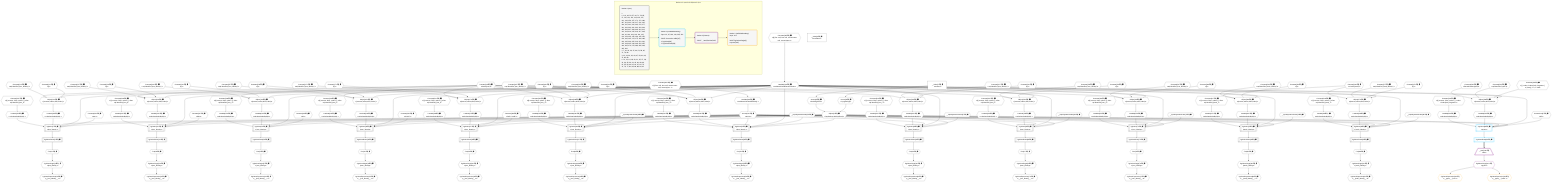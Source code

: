 %%{init: {'themeVariables': { 'fontSize': '12px'}}}%%
graph TD
    classDef path fill:#eee,stroke:#000,color:#000
    classDef plan fill:#fff,stroke-width:1px,color:#000
    classDef itemplan fill:#fff,stroke-width:2px,color:#000
    classDef unbatchedplan fill:#dff,stroke-width:1px,color:#000
    classDef sideeffectplan fill:#fcc,stroke-width:2px,color:#000
    classDef bucket fill:#f6f6f6,color:#000,stroke-width:2px,text-align:left


    %% plan dependencies
    PgSelect7[["PgSelect[7∈0] ➊<br />ᐸjson_identityᐳ"]]:::plan
    Object10{{"Object[10∈0] ➊<br />ᐸ{pgSettings,withPgClient}ᐳ"}}:::plan
    Constant301{{"Constant[301∈0] ➊<br />ᐸtrueᐳ"}}:::plan
    Lambda106{{"Lambda[106∈0] ➊<br />ᐸcalculateShouldReverseOrderᐳ"}}:::plan
    Access110{{"Access[110∈0] ➊<br />ᐸ109.0ᐳ"}}:::plan
    Lambda115{{"Lambda[115∈0] ➊<br />ᐸcalculateOrderBySQLᐳ"}}:::plan
    Lambda120{{"Lambda[120∈0] ➊<br />ᐸcalculateOrderBySQLᐳ"}}:::plan
    Object10 & Constant301 & Lambda106 & Access110 & Lambda115 & Lambda120 --> PgSelect7
    PgSelect16[["PgSelect[16∈0] ➊<br />ᐸjson_identityᐳ"]]:::plan
    Constant107{{"Constant[107∈0] ➊<br />ᐸfalseᐳ"}}:::plan
    Lambda130{{"Lambda[130∈0] ➊<br />ᐸcalculateOrderBySQLᐳ"}}:::plan
    Lambda135{{"Lambda[135∈0] ➊<br />ᐸcalculateOrderBySQLᐳ"}}:::plan
    Object10 & Constant107 & Lambda106 & Access110 & Lambda130 & Lambda135 --> PgSelect16
    PgSelect23[["PgSelect[23∈0] ➊<br />ᐸjson_identityᐳ"]]:::plan
    Constant302{{"Constant[302∈0] ➊<br />ᐸ42ᐳ"}}:::plan
    Lambda145{{"Lambda[145∈0] ➊<br />ᐸcalculateOrderBySQLᐳ"}}:::plan
    Lambda150{{"Lambda[150∈0] ➊<br />ᐸcalculateOrderBySQLᐳ"}}:::plan
    Object10 & Constant302 & Lambda106 & Access110 & Lambda145 & Lambda150 --> PgSelect23
    PgSelect30[["PgSelect[30∈0] ➊<br />ᐸjson_identityᐳ"]]:::plan
    Constant303{{"Constant[303∈0] ➊<br />ᐸ3.1415ᐳ"}}:::plan
    Lambda160{{"Lambda[160∈0] ➊<br />ᐸcalculateOrderBySQLᐳ"}}:::plan
    Lambda165{{"Lambda[165∈0] ➊<br />ᐸcalculateOrderBySQLᐳ"}}:::plan
    Object10 & Constant303 & Lambda106 & Access110 & Lambda160 & Lambda165 --> PgSelect30
    PgSelect37[["PgSelect[37∈0] ➊<br />ᐸjson_identityᐳ"]]:::plan
    Constant304{{"Constant[304∈0] ➊<br />ᐸ'hello, world!'ᐳ"}}:::plan
    Lambda175{{"Lambda[175∈0] ➊<br />ᐸcalculateOrderBySQLᐳ"}}:::plan
    Lambda180{{"Lambda[180∈0] ➊<br />ᐸcalculateOrderBySQLᐳ"}}:::plan
    Object10 & Constant304 & Lambda106 & Access110 & Lambda175 & Lambda180 --> PgSelect37
    PgSelect44[["PgSelect[44∈0] ➊<br />ᐸjson_identityᐳ"]]:::plan
    __InputDynamicScalar43{{"__InputDynamicScalar[43∈0] ➊"}}:::plan
    Lambda190{{"Lambda[190∈0] ➊<br />ᐸcalculateOrderBySQLᐳ"}}:::plan
    Lambda195{{"Lambda[195∈0] ➊<br />ᐸcalculateOrderBySQLᐳ"}}:::plan
    Object10 & __InputDynamicScalar43 & Lambda106 & Access110 & Lambda190 & Lambda195 --> PgSelect44
    PgSelect51[["PgSelect[51∈0] ➊<br />ᐸjson_identityᐳ"]]:::plan
    __InputDynamicScalar50{{"__InputDynamicScalar[50∈0] ➊"}}:::plan
    Lambda205{{"Lambda[205∈0] ➊<br />ᐸcalculateOrderBySQLᐳ"}}:::plan
    Lambda210{{"Lambda[210∈0] ➊<br />ᐸcalculateOrderBySQLᐳ"}}:::plan
    Object10 & __InputDynamicScalar50 & Lambda106 & Access110 & Lambda205 & Lambda210 --> PgSelect51
    PgSelect58[["PgSelect[58∈0] ➊<br />ᐸjson_identityᐳ"]]:::plan
    __InputDynamicScalar57{{"__InputDynamicScalar[57∈0] ➊"}}:::plan
    Lambda220{{"Lambda[220∈0] ➊<br />ᐸcalculateOrderBySQLᐳ"}}:::plan
    Lambda225{{"Lambda[225∈0] ➊<br />ᐸcalculateOrderBySQLᐳ"}}:::plan
    Object10 & __InputDynamicScalar57 & Lambda106 & Access110 & Lambda220 & Lambda225 --> PgSelect58
    PgSelect65[["PgSelect[65∈0] ➊<br />ᐸjson_identityᐳ"]]:::plan
    __InputDynamicScalar64{{"__InputDynamicScalar[64∈0] ➊"}}:::plan
    Lambda235{{"Lambda[235∈0] ➊<br />ᐸcalculateOrderBySQLᐳ"}}:::plan
    Lambda240{{"Lambda[240∈0] ➊<br />ᐸcalculateOrderBySQLᐳ"}}:::plan
    Object10 & __InputDynamicScalar64 & Lambda106 & Access110 & Lambda235 & Lambda240 --> PgSelect65
    PgSelect72[["PgSelect[72∈0] ➊<br />ᐸjson_identityᐳ"]]:::plan
    __InputDynamicScalar71{{"__InputDynamicScalar[71∈0] ➊"}}:::plan
    Lambda250{{"Lambda[250∈0] ➊<br />ᐸcalculateOrderBySQLᐳ"}}:::plan
    Lambda255{{"Lambda[255∈0] ➊<br />ᐸcalculateOrderBySQLᐳ"}}:::plan
    Object10 & __InputDynamicScalar71 & Lambda106 & Access110 & Lambda250 & Lambda255 --> PgSelect72
    PgSelect79[["PgSelect[79∈0] ➊<br />ᐸjsonb_identityᐳ"]]:::plan
    __InputDynamicScalar78{{"__InputDynamicScalar[78∈0] ➊"}}:::plan
    Lambda265{{"Lambda[265∈0] ➊<br />ᐸcalculateOrderBySQLᐳ"}}:::plan
    Lambda270{{"Lambda[270∈0] ➊<br />ᐸcalculateOrderBySQLᐳ"}}:::plan
    Object10 & __InputDynamicScalar78 & Lambda106 & Access110 & Lambda265 & Lambda270 --> PgSelect79
    PgSelect86[["PgSelect[86∈0] ➊<br />ᐸjsonb_identityᐳ"]]:::plan
    __InputDynamicScalar85{{"__InputDynamicScalar[85∈0] ➊"}}:::plan
    Lambda280{{"Lambda[280∈0] ➊<br />ᐸcalculateOrderBySQLᐳ"}}:::plan
    Lambda285{{"Lambda[285∈0] ➊<br />ᐸcalculateOrderBySQLᐳ"}}:::plan
    Object10 & __InputDynamicScalar85 & Lambda106 & Access110 & Lambda280 & Lambda285 --> PgSelect86
    Object114{{"Object[114∈0] ➊<br />ᐸ{reverse,orders,alias,codec}ᐳ"}}:::plan
    Constant111{{"Constant[111∈0] ➊<br />ᐸ[]ᐳ"}}:::plan
    Constant112{{"Constant[112∈0] ➊<br />ᐸsql.identifier(”json_identity”)ᐳ"}}:::plan
    Constant113{{"Constant[113∈0] ➊<br />ᐸCodec(json)ᐳ"}}:::plan
    Lambda106 & Constant111 & Constant112 & Constant113 --> Object114
    Object129{{"Object[129∈0] ➊<br />ᐸ{reverse,orders,alias,codec}ᐳ"}}:::plan
    Constant126{{"Constant[126∈0] ➊<br />ᐸ[]ᐳ"}}:::plan
    Constant127{{"Constant[127∈0] ➊<br />ᐸsql.identifier(”json_identity”)ᐳ"}}:::plan
    Lambda106 & Constant126 & Constant127 & Constant113 --> Object129
    Object144{{"Object[144∈0] ➊<br />ᐸ{reverse,orders,alias,codec}ᐳ"}}:::plan
    Constant141{{"Constant[141∈0] ➊<br />ᐸ[]ᐳ"}}:::plan
    Constant142{{"Constant[142∈0] ➊<br />ᐸsql.identifier(”json_identity”)ᐳ"}}:::plan
    Lambda106 & Constant141 & Constant142 & Constant113 --> Object144
    Object159{{"Object[159∈0] ➊<br />ᐸ{reverse,orders,alias,codec}ᐳ"}}:::plan
    Constant156{{"Constant[156∈0] ➊<br />ᐸ[]ᐳ"}}:::plan
    Constant157{{"Constant[157∈0] ➊<br />ᐸsql.identifier(”json_identity”)ᐳ"}}:::plan
    Lambda106 & Constant156 & Constant157 & Constant113 --> Object159
    Object174{{"Object[174∈0] ➊<br />ᐸ{reverse,orders,alias,codec}ᐳ"}}:::plan
    Constant171{{"Constant[171∈0] ➊<br />ᐸ[]ᐳ"}}:::plan
    Constant172{{"Constant[172∈0] ➊<br />ᐸsql.identifier(”json_identity”)ᐳ"}}:::plan
    Lambda106 & Constant171 & Constant172 & Constant113 --> Object174
    Object189{{"Object[189∈0] ➊<br />ᐸ{reverse,orders,alias,codec}ᐳ"}}:::plan
    Constant186{{"Constant[186∈0] ➊<br />ᐸ[]ᐳ"}}:::plan
    Constant187{{"Constant[187∈0] ➊<br />ᐸsql.identifier(”json_identity”)ᐳ"}}:::plan
    Lambda106 & Constant186 & Constant187 & Constant113 --> Object189
    Object204{{"Object[204∈0] ➊<br />ᐸ{reverse,orders,alias,codec}ᐳ"}}:::plan
    Constant201{{"Constant[201∈0] ➊<br />ᐸ[]ᐳ"}}:::plan
    Constant202{{"Constant[202∈0] ➊<br />ᐸsql.identifier(”json_identity”)ᐳ"}}:::plan
    Lambda106 & Constant201 & Constant202 & Constant113 --> Object204
    Object219{{"Object[219∈0] ➊<br />ᐸ{reverse,orders,alias,codec}ᐳ"}}:::plan
    Constant216{{"Constant[216∈0] ➊<br />ᐸ[]ᐳ"}}:::plan
    Constant217{{"Constant[217∈0] ➊<br />ᐸsql.identifier(”json_identity”)ᐳ"}}:::plan
    Lambda106 & Constant216 & Constant217 & Constant113 --> Object219
    Object234{{"Object[234∈0] ➊<br />ᐸ{reverse,orders,alias,codec}ᐳ"}}:::plan
    Constant231{{"Constant[231∈0] ➊<br />ᐸ[]ᐳ"}}:::plan
    Constant232{{"Constant[232∈0] ➊<br />ᐸsql.identifier(”json_identity”)ᐳ"}}:::plan
    Lambda106 & Constant231 & Constant232 & Constant113 --> Object234
    Object249{{"Object[249∈0] ➊<br />ᐸ{reverse,orders,alias,codec}ᐳ"}}:::plan
    Constant246{{"Constant[246∈0] ➊<br />ᐸ[]ᐳ"}}:::plan
    Constant247{{"Constant[247∈0] ➊<br />ᐸsql.identifier(”json_identity”)ᐳ"}}:::plan
    Lambda106 & Constant246 & Constant247 & Constant113 --> Object249
    Object264{{"Object[264∈0] ➊<br />ᐸ{reverse,orders,alias,codec}ᐳ"}}:::plan
    Constant261{{"Constant[261∈0] ➊<br />ᐸ[]ᐳ"}}:::plan
    Constant262{{"Constant[262∈0] ➊<br />ᐸsql.identifier(”jsonb_identity”)ᐳ"}}:::plan
    Constant263{{"Constant[263∈0] ➊<br />ᐸCodec(jsonb)ᐳ"}}:::plan
    Lambda106 & Constant261 & Constant262 & Constant263 --> Object264
    Object279{{"Object[279∈0] ➊<br />ᐸ{reverse,orders,alias,codec}ᐳ"}}:::plan
    Constant276{{"Constant[276∈0] ➊<br />ᐸ[]ᐳ"}}:::plan
    Constant277{{"Constant[277∈0] ➊<br />ᐸsql.identifier(”jsonb_identity”)ᐳ"}}:::plan
    Lambda106 & Constant276 & Constant277 & Constant263 --> Object279
    Object294{{"Object[294∈0] ➊<br />ᐸ{reverse,orders,alias,codec}ᐳ"}}:::plan
    Constant291{{"Constant[291∈0] ➊<br />ᐸ[ { codec: Codec(int4), fragment: { n: [Array], f: 0, c: 266ᐳ"}}:::plan
    Constant292{{"Constant[292∈0] ➊<br />ᐸsql.identifier(”types”)ᐳ"}}:::plan
    Constant293{{"Constant[293∈0] ➊<br />ᐸRecordCodec(types)ᐳ"}}:::plan
    Lambda106 & Constant291 & Constant292 & Constant293 --> Object294
    Access8{{"Access[8∈0] ➊<br />ᐸ2.pgSettingsᐳ"}}:::plan
    Access9{{"Access[9∈0] ➊<br />ᐸ2.withPgClientᐳ"}}:::plan
    Access8 & Access9 --> Object10
    __Value2["__Value[2∈0] ➊<br />ᐸcontextᐳ"]:::plan
    __Value2 --> Access8
    __Value2 --> Access9
    First11{{"First[11∈0] ➊"}}:::plan
    PgSelectRows12[["PgSelectRows[12∈0] ➊"]]:::plan
    PgSelectRows12 --> First11
    PgSelect7 --> PgSelectRows12
    PgSelectSingle13{{"PgSelectSingle[13∈0] ➊<br />ᐸjson_identityᐳ"}}:::plan
    First11 --> PgSelectSingle13
    PgClassExpression14{{"PgClassExpression[14∈0] ➊<br />ᐸ__json_identity__.vᐳ"}}:::plan
    PgSelectSingle13 --> PgClassExpression14
    First18{{"First[18∈0] ➊"}}:::plan
    PgSelectRows19[["PgSelectRows[19∈0] ➊"]]:::plan
    PgSelectRows19 --> First18
    PgSelect16 --> PgSelectRows19
    PgSelectSingle20{{"PgSelectSingle[20∈0] ➊<br />ᐸjson_identityᐳ"}}:::plan
    First18 --> PgSelectSingle20
    PgClassExpression21{{"PgClassExpression[21∈0] ➊<br />ᐸ__json_identity__.vᐳ"}}:::plan
    PgSelectSingle20 --> PgClassExpression21
    First25{{"First[25∈0] ➊"}}:::plan
    PgSelectRows26[["PgSelectRows[26∈0] ➊"]]:::plan
    PgSelectRows26 --> First25
    PgSelect23 --> PgSelectRows26
    PgSelectSingle27{{"PgSelectSingle[27∈0] ➊<br />ᐸjson_identityᐳ"}}:::plan
    First25 --> PgSelectSingle27
    PgClassExpression28{{"PgClassExpression[28∈0] ➊<br />ᐸ__json_identity__.vᐳ"}}:::plan
    PgSelectSingle27 --> PgClassExpression28
    First32{{"First[32∈0] ➊"}}:::plan
    PgSelectRows33[["PgSelectRows[33∈0] ➊"]]:::plan
    PgSelectRows33 --> First32
    PgSelect30 --> PgSelectRows33
    PgSelectSingle34{{"PgSelectSingle[34∈0] ➊<br />ᐸjson_identityᐳ"}}:::plan
    First32 --> PgSelectSingle34
    PgClassExpression35{{"PgClassExpression[35∈0] ➊<br />ᐸ__json_identity__.vᐳ"}}:::plan
    PgSelectSingle34 --> PgClassExpression35
    First39{{"First[39∈0] ➊"}}:::plan
    PgSelectRows40[["PgSelectRows[40∈0] ➊"]]:::plan
    PgSelectRows40 --> First39
    PgSelect37 --> PgSelectRows40
    PgSelectSingle41{{"PgSelectSingle[41∈0] ➊<br />ᐸjson_identityᐳ"}}:::plan
    First39 --> PgSelectSingle41
    PgClassExpression42{{"PgClassExpression[42∈0] ➊<br />ᐸ__json_identity__.vᐳ"}}:::plan
    PgSelectSingle41 --> PgClassExpression42
    First46{{"First[46∈0] ➊"}}:::plan
    PgSelectRows47[["PgSelectRows[47∈0] ➊"]]:::plan
    PgSelectRows47 --> First46
    PgSelect44 --> PgSelectRows47
    PgSelectSingle48{{"PgSelectSingle[48∈0] ➊<br />ᐸjson_identityᐳ"}}:::plan
    First46 --> PgSelectSingle48
    PgClassExpression49{{"PgClassExpression[49∈0] ➊<br />ᐸ__json_identity__.vᐳ"}}:::plan
    PgSelectSingle48 --> PgClassExpression49
    First53{{"First[53∈0] ➊"}}:::plan
    PgSelectRows54[["PgSelectRows[54∈0] ➊"]]:::plan
    PgSelectRows54 --> First53
    PgSelect51 --> PgSelectRows54
    PgSelectSingle55{{"PgSelectSingle[55∈0] ➊<br />ᐸjson_identityᐳ"}}:::plan
    First53 --> PgSelectSingle55
    PgClassExpression56{{"PgClassExpression[56∈0] ➊<br />ᐸ__json_identity__.vᐳ"}}:::plan
    PgSelectSingle55 --> PgClassExpression56
    First60{{"First[60∈0] ➊"}}:::plan
    PgSelectRows61[["PgSelectRows[61∈0] ➊"]]:::plan
    PgSelectRows61 --> First60
    PgSelect58 --> PgSelectRows61
    PgSelectSingle62{{"PgSelectSingle[62∈0] ➊<br />ᐸjson_identityᐳ"}}:::plan
    First60 --> PgSelectSingle62
    PgClassExpression63{{"PgClassExpression[63∈0] ➊<br />ᐸ__json_identity__.vᐳ"}}:::plan
    PgSelectSingle62 --> PgClassExpression63
    First67{{"First[67∈0] ➊"}}:::plan
    PgSelectRows68[["PgSelectRows[68∈0] ➊"]]:::plan
    PgSelectRows68 --> First67
    PgSelect65 --> PgSelectRows68
    PgSelectSingle69{{"PgSelectSingle[69∈0] ➊<br />ᐸjson_identityᐳ"}}:::plan
    First67 --> PgSelectSingle69
    PgClassExpression70{{"PgClassExpression[70∈0] ➊<br />ᐸ__json_identity__.vᐳ"}}:::plan
    PgSelectSingle69 --> PgClassExpression70
    First74{{"First[74∈0] ➊"}}:::plan
    PgSelectRows75[["PgSelectRows[75∈0] ➊"]]:::plan
    PgSelectRows75 --> First74
    PgSelect72 --> PgSelectRows75
    PgSelectSingle76{{"PgSelectSingle[76∈0] ➊<br />ᐸjson_identityᐳ"}}:::plan
    First74 --> PgSelectSingle76
    PgClassExpression77{{"PgClassExpression[77∈0] ➊<br />ᐸ__json_identity__.vᐳ"}}:::plan
    PgSelectSingle76 --> PgClassExpression77
    First81{{"First[81∈0] ➊"}}:::plan
    PgSelectRows82[["PgSelectRows[82∈0] ➊"]]:::plan
    PgSelectRows82 --> First81
    PgSelect79 --> PgSelectRows82
    PgSelectSingle83{{"PgSelectSingle[83∈0] ➊<br />ᐸjsonb_identityᐳ"}}:::plan
    First81 --> PgSelectSingle83
    PgClassExpression84{{"PgClassExpression[84∈0] ➊<br />ᐸ__jsonb_identity__.vᐳ"}}:::plan
    PgSelectSingle83 --> PgClassExpression84
    First88{{"First[88∈0] ➊"}}:::plan
    PgSelectRows89[["PgSelectRows[89∈0] ➊"]]:::plan
    PgSelectRows89 --> First88
    PgSelect86 --> PgSelectRows89
    PgSelectSingle90{{"PgSelectSingle[90∈0] ➊<br />ᐸjsonb_identityᐳ"}}:::plan
    First88 --> PgSelectSingle90
    PgClassExpression91{{"PgClassExpression[91∈0] ➊<br />ᐸ__jsonb_identity__.vᐳ"}}:::plan
    PgSelectSingle90 --> PgClassExpression91
    Constant305{{"Constant[305∈0] ➊<br />ᐸ§{ first: null, last: null, cursorLower: null, cursorUpper: ᐳ"}}:::plan
    Constant305 --> Lambda106
    Lambda109{{"Lambda[109∈0] ➊<br />ᐸcalculateLimitAndOffsetSQLᐳ"}}:::plan
    Constant306{{"Constant[306∈0] ➊<br />ᐸ§{ first: null, last: null, cursorLower: null, cursorUpper: ᐳ"}}:::plan
    Constant306 --> Lambda109
    Lambda109 --> Access110
    Object114 --> Lambda115
    Constant307{{"Constant[307∈0] ➊<br />ᐸ§{ reverse: false, orders: [], alias: sql.identifier(”json_iᐳ"}}:::plan
    Constant307 --> Lambda120
    Object129 --> Lambda130
    Constant308{{"Constant[308∈0] ➊<br />ᐸ§{ reverse: false, orders: [], alias: sql.identifier(”json_iᐳ"}}:::plan
    Constant308 --> Lambda135
    Object144 --> Lambda145
    Constant309{{"Constant[309∈0] ➊<br />ᐸ§{ reverse: false, orders: [], alias: sql.identifier(”json_iᐳ"}}:::plan
    Constant309 --> Lambda150
    Object159 --> Lambda160
    Constant310{{"Constant[310∈0] ➊<br />ᐸ§{ reverse: false, orders: [], alias: sql.identifier(”json_iᐳ"}}:::plan
    Constant310 --> Lambda165
    Object174 --> Lambda175
    Constant311{{"Constant[311∈0] ➊<br />ᐸ§{ reverse: false, orders: [], alias: sql.identifier(”json_iᐳ"}}:::plan
    Constant311 --> Lambda180
    Object189 --> Lambda190
    Constant312{{"Constant[312∈0] ➊<br />ᐸ§{ reverse: false, orders: [], alias: sql.identifier(”json_iᐳ"}}:::plan
    Constant312 --> Lambda195
    Object204 --> Lambda205
    Constant313{{"Constant[313∈0] ➊<br />ᐸ§{ reverse: false, orders: [], alias: sql.identifier(”json_iᐳ"}}:::plan
    Constant313 --> Lambda210
    Object219 --> Lambda220
    Constant314{{"Constant[314∈0] ➊<br />ᐸ§{ reverse: false, orders: [], alias: sql.identifier(”json_iᐳ"}}:::plan
    Constant314 --> Lambda225
    Object234 --> Lambda235
    Constant315{{"Constant[315∈0] ➊<br />ᐸ§{ reverse: false, orders: [], alias: sql.identifier(”json_iᐳ"}}:::plan
    Constant315 --> Lambda240
    Object249 --> Lambda250
    Constant316{{"Constant[316∈0] ➊<br />ᐸ§{ reverse: false, orders: [], alias: sql.identifier(”json_iᐳ"}}:::plan
    Constant316 --> Lambda255
    Object264 --> Lambda265
    Constant317{{"Constant[317∈0] ➊<br />ᐸ§{ reverse: false, orders: [], alias: sql.identifier(”jsonb_ᐳ"}}:::plan
    Constant317 --> Lambda270
    Object279 --> Lambda280
    Constant318{{"Constant[318∈0] ➊<br />ᐸ§{ reverse: false, orders: [], alias: sql.identifier(”jsonb_ᐳ"}}:::plan
    Constant318 --> Lambda285
    Lambda295{{"Lambda[295∈0] ➊<br />ᐸcalculateOrderBySQLᐳ"}}:::plan
    Object294 --> Lambda295
    Lambda300{{"Lambda[300∈0] ➊<br />ᐸcalculateOrderBySQLᐳ"}}:::plan
    Constant319{{"Constant[319∈0] ➊<br />ᐸ§{ reverse: false, orders: [ { codec: Codec(int4), fragment:ᐳ"}}:::plan
    Constant319 --> Lambda300
    __Value4["__Value[4∈0] ➊<br />ᐸrootValueᐳ"]:::plan
    Connection97{{"Connection[97∈0] ➊<br />ᐸ95ᐳ"}}:::plan
    PgSelect98[["PgSelect[98∈1] ➊<br />ᐸtypesᐳ"]]:::plan
    Object10 & Connection97 & Lambda106 & Access110 & Lambda295 & Lambda300 --> PgSelect98
    PgSelectRows99[["PgSelectRows[99∈1] ➊"]]:::plan
    PgSelect98 --> PgSelectRows99
    __Item100[/"__Item[100∈2]<br />ᐸ99ᐳ"\]:::itemplan
    PgSelectRows99 ==> __Item100
    PgSelectSingle101{{"PgSelectSingle[101∈2]<br />ᐸtypesᐳ"}}:::plan
    __Item100 --> PgSelectSingle101
    PgClassExpression102{{"PgClassExpression[102∈3]<br />ᐸ__types__.”json”ᐳ"}}:::plan
    PgSelectSingle101 --> PgClassExpression102
    PgClassExpression103{{"PgClassExpression[103∈3]<br />ᐸ__types__.”jsonb”ᐳ"}}:::plan
    PgSelectSingle101 --> PgClassExpression103

    %% define steps

    subgraph "Buckets for queries/v4/dynamic-json"
    Bucket0("Bucket 0 (root)<br /><br />1: <br />ᐳ: 8, 9, 43, 50, 57, 64, 71, 78, 85, 97, 107, 111, 112, 113, 126, 127, 141, 142, 156, 157, 171, 172, 186, 187, 201, 202, 216, 217, 231, 232, 246, 247, 261, 262, 263, 276, 277, 291, 292, 293, 301, 302, 303, 304, 305, 306, 307, 308, 309, 310, 311, 312, 313, 314, 315, 316, 317, 318, 319, 10, 106, 109, 110, 114, 115, 120, 129, 130, 135, 144, 145, 150, 159, 160, 165, 174, 175, 180, 189, 190, 195, 204, 205, 210, 219, 220, 225, 234, 235, 240, 249, 250, 255, 264, 265, 270, 279, 280, 285, 294, 295, 300<br />2: 7, 16, 23, 30, 37, 44, 51, 58, 65, 72, 79, 86<br />3: 12, 19, 26, 33, 40, 47, 54, 61, 68, 75, 82, 89<br />ᐳ: 11, 13, 14, 18, 20, 21, 25, 27, 28, 32, 34, 35, 39, 41, 42, 46, 48, 49, 53, 55, 56, 60, 62, 63, 67, 69, 70, 74, 76, 77, 81, 83, 84, 88, 90, 91"):::bucket
    classDef bucket0 stroke:#696969
    class Bucket0,__Value2,__Value4,PgSelect7,Access8,Access9,Object10,First11,PgSelectRows12,PgSelectSingle13,PgClassExpression14,PgSelect16,First18,PgSelectRows19,PgSelectSingle20,PgClassExpression21,PgSelect23,First25,PgSelectRows26,PgSelectSingle27,PgClassExpression28,PgSelect30,First32,PgSelectRows33,PgSelectSingle34,PgClassExpression35,PgSelect37,First39,PgSelectRows40,PgSelectSingle41,PgClassExpression42,__InputDynamicScalar43,PgSelect44,First46,PgSelectRows47,PgSelectSingle48,PgClassExpression49,__InputDynamicScalar50,PgSelect51,First53,PgSelectRows54,PgSelectSingle55,PgClassExpression56,__InputDynamicScalar57,PgSelect58,First60,PgSelectRows61,PgSelectSingle62,PgClassExpression63,__InputDynamicScalar64,PgSelect65,First67,PgSelectRows68,PgSelectSingle69,PgClassExpression70,__InputDynamicScalar71,PgSelect72,First74,PgSelectRows75,PgSelectSingle76,PgClassExpression77,__InputDynamicScalar78,PgSelect79,First81,PgSelectRows82,PgSelectSingle83,PgClassExpression84,__InputDynamicScalar85,PgSelect86,First88,PgSelectRows89,PgSelectSingle90,PgClassExpression91,Connection97,Lambda106,Constant107,Lambda109,Access110,Constant111,Constant112,Constant113,Object114,Lambda115,Lambda120,Constant126,Constant127,Object129,Lambda130,Lambda135,Constant141,Constant142,Object144,Lambda145,Lambda150,Constant156,Constant157,Object159,Lambda160,Lambda165,Constant171,Constant172,Object174,Lambda175,Lambda180,Constant186,Constant187,Object189,Lambda190,Lambda195,Constant201,Constant202,Object204,Lambda205,Lambda210,Constant216,Constant217,Object219,Lambda220,Lambda225,Constant231,Constant232,Object234,Lambda235,Lambda240,Constant246,Constant247,Object249,Lambda250,Lambda255,Constant261,Constant262,Constant263,Object264,Lambda265,Lambda270,Constant276,Constant277,Object279,Lambda280,Lambda285,Constant291,Constant292,Constant293,Object294,Lambda295,Lambda300,Constant301,Constant302,Constant303,Constant304,Constant305,Constant306,Constant307,Constant308,Constant309,Constant310,Constant311,Constant312,Constant313,Constant314,Constant315,Constant316,Constant317,Constant318,Constant319 bucket0
    Bucket1("Bucket 1 (nullableBoundary)<br />Deps: 10, 97, 106, 110, 295, 300<br /><br />ROOT Connectionᐸ95ᐳ[97]<br />1: PgSelect[98]<br />2: PgSelectRows[99]"):::bucket
    classDef bucket1 stroke:#00bfff
    class Bucket1,PgSelect98,PgSelectRows99 bucket1
    Bucket2("Bucket 2 (listItem)<br /><br />ROOT __Item{2}ᐸ99ᐳ[100]"):::bucket
    classDef bucket2 stroke:#7f007f
    class Bucket2,__Item100,PgSelectSingle101 bucket2
    Bucket3("Bucket 3 (nullableBoundary)<br />Deps: 101<br /><br />ROOT PgSelectSingle{2}ᐸtypesᐳ[101]"):::bucket
    classDef bucket3 stroke:#ffa500
    class Bucket3,PgClassExpression102,PgClassExpression103 bucket3
    Bucket0 --> Bucket1
    Bucket1 --> Bucket2
    Bucket2 --> Bucket3
    end